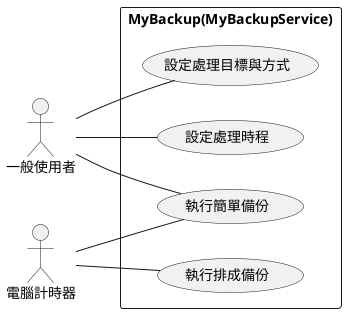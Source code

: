 @startuml MyUseCaseDiagram

left to right direction

actor normal as "一般使用者"
actor computer as "電腦計時器"

rectangle MyBackup(MyBackupService) {

  normal -- (設定處理目標與方式)
  normal -- (設定處理時程)
  normal -- (執行簡單備份)
  
  computer -- (執行簡單備份)
  computer -- (執行排成備份)

}
 
@enduml